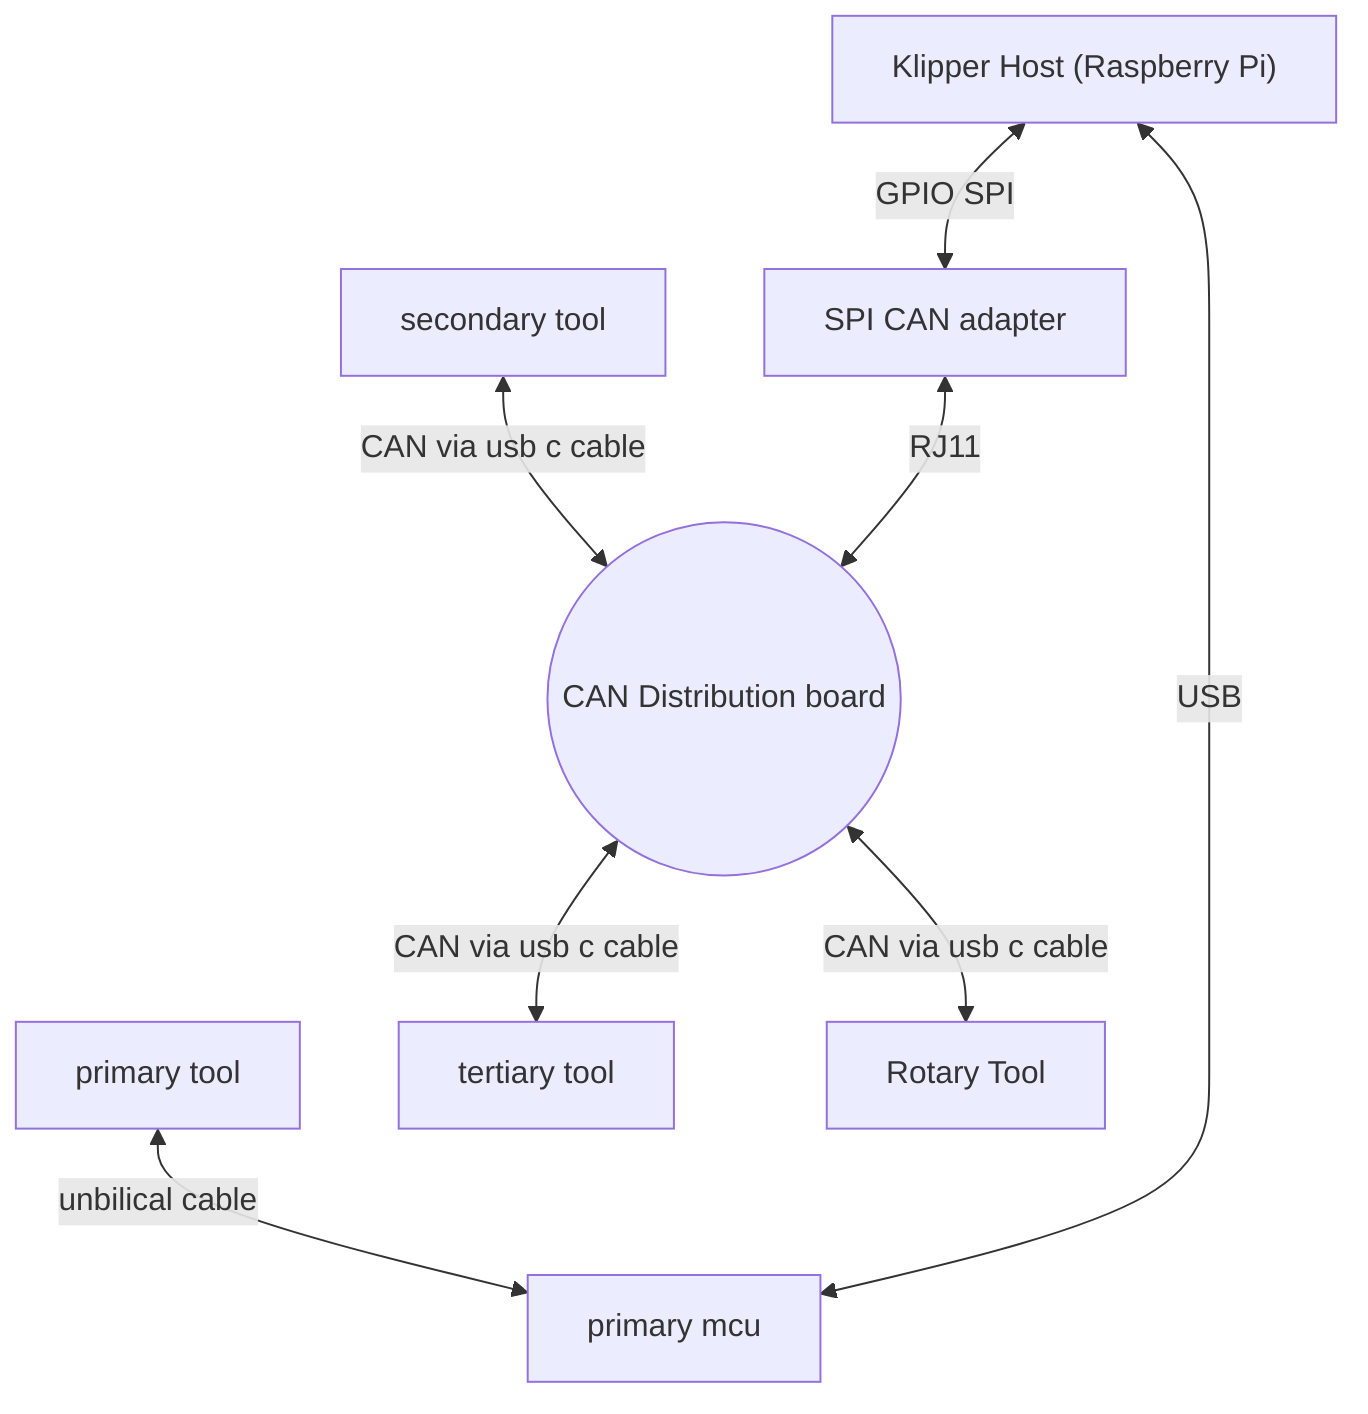 graph TD;
    sbc["Klipper Host (Raspberry Pi)"]
    spi[SPI CAN adapter]
    db((CAN Distribution board))
    t0[primary tool]
    t1[secondary tool]
    t2[tertiary tool]
    primary[primary mcu]
    rotary[Rotary Tool]

    t1 <--CAN via usb c cable--> db
    sbc <--GPIO SPI--> spi <--RJ11 --> db
    db <--CAN via usb c cable-->  t2  & rotary
    t0 <-- unbilical cable--> primary
    sbc <--USB-----> primary